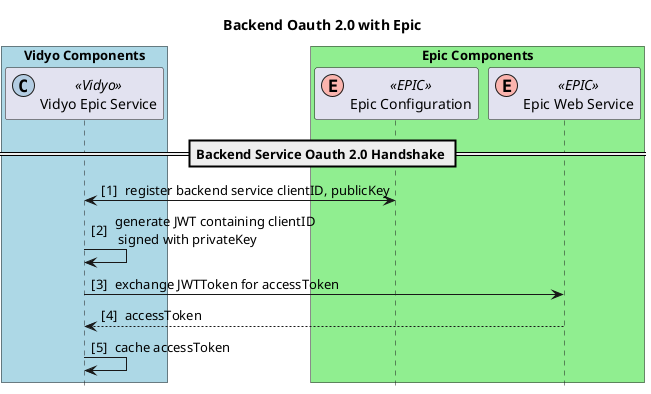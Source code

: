 @startuml
title "Backend Oauth 2.0 with Epic"
hide footbox
hide unlinked

autonumber "[0] "

participant "Patient" as Patient << (U, #ccebc5) user >>

box "Vidyo Components" #LightBlue
participant "Vidyo Epic Service" as VidyoEpicService << (C, #b3cde3) Vidyo >>
participant "Portal" as Portal << (C, #b3cde3) Vidyo >>
participant "Portal Database" as PortalDB << (C, #b3cde3) Vidyo >>
participant "VidyoConnect App" as VidyoConnect << (C, #b3cde3  ) Vidyo >>
end box

box "Epic Components" #LightGreen
participant "My Chart" as Epic << (E, #fbb4ae) EPIC >>
participant "Epic Configuration" as EpicConfig << (E, #fbb4ae) EPIC >>
participant "Epic Web Service" as EPS << (E, #fbb4ae) EPIC >>
end box

==Backend Service Oauth 2.0 Handshake ==
VidyoEpicService<->EpicConfig : register backend service clientID, publicKey
VidyoEpicService->VidyoEpicService : generate JWT containing clientID \n signed with privateKey
VidyoEpicService->EPS : exchange JWTToken for accessToken 
return accessToken
VidyoEpicService->VidyoEpicService : cache accessToken

@enduml